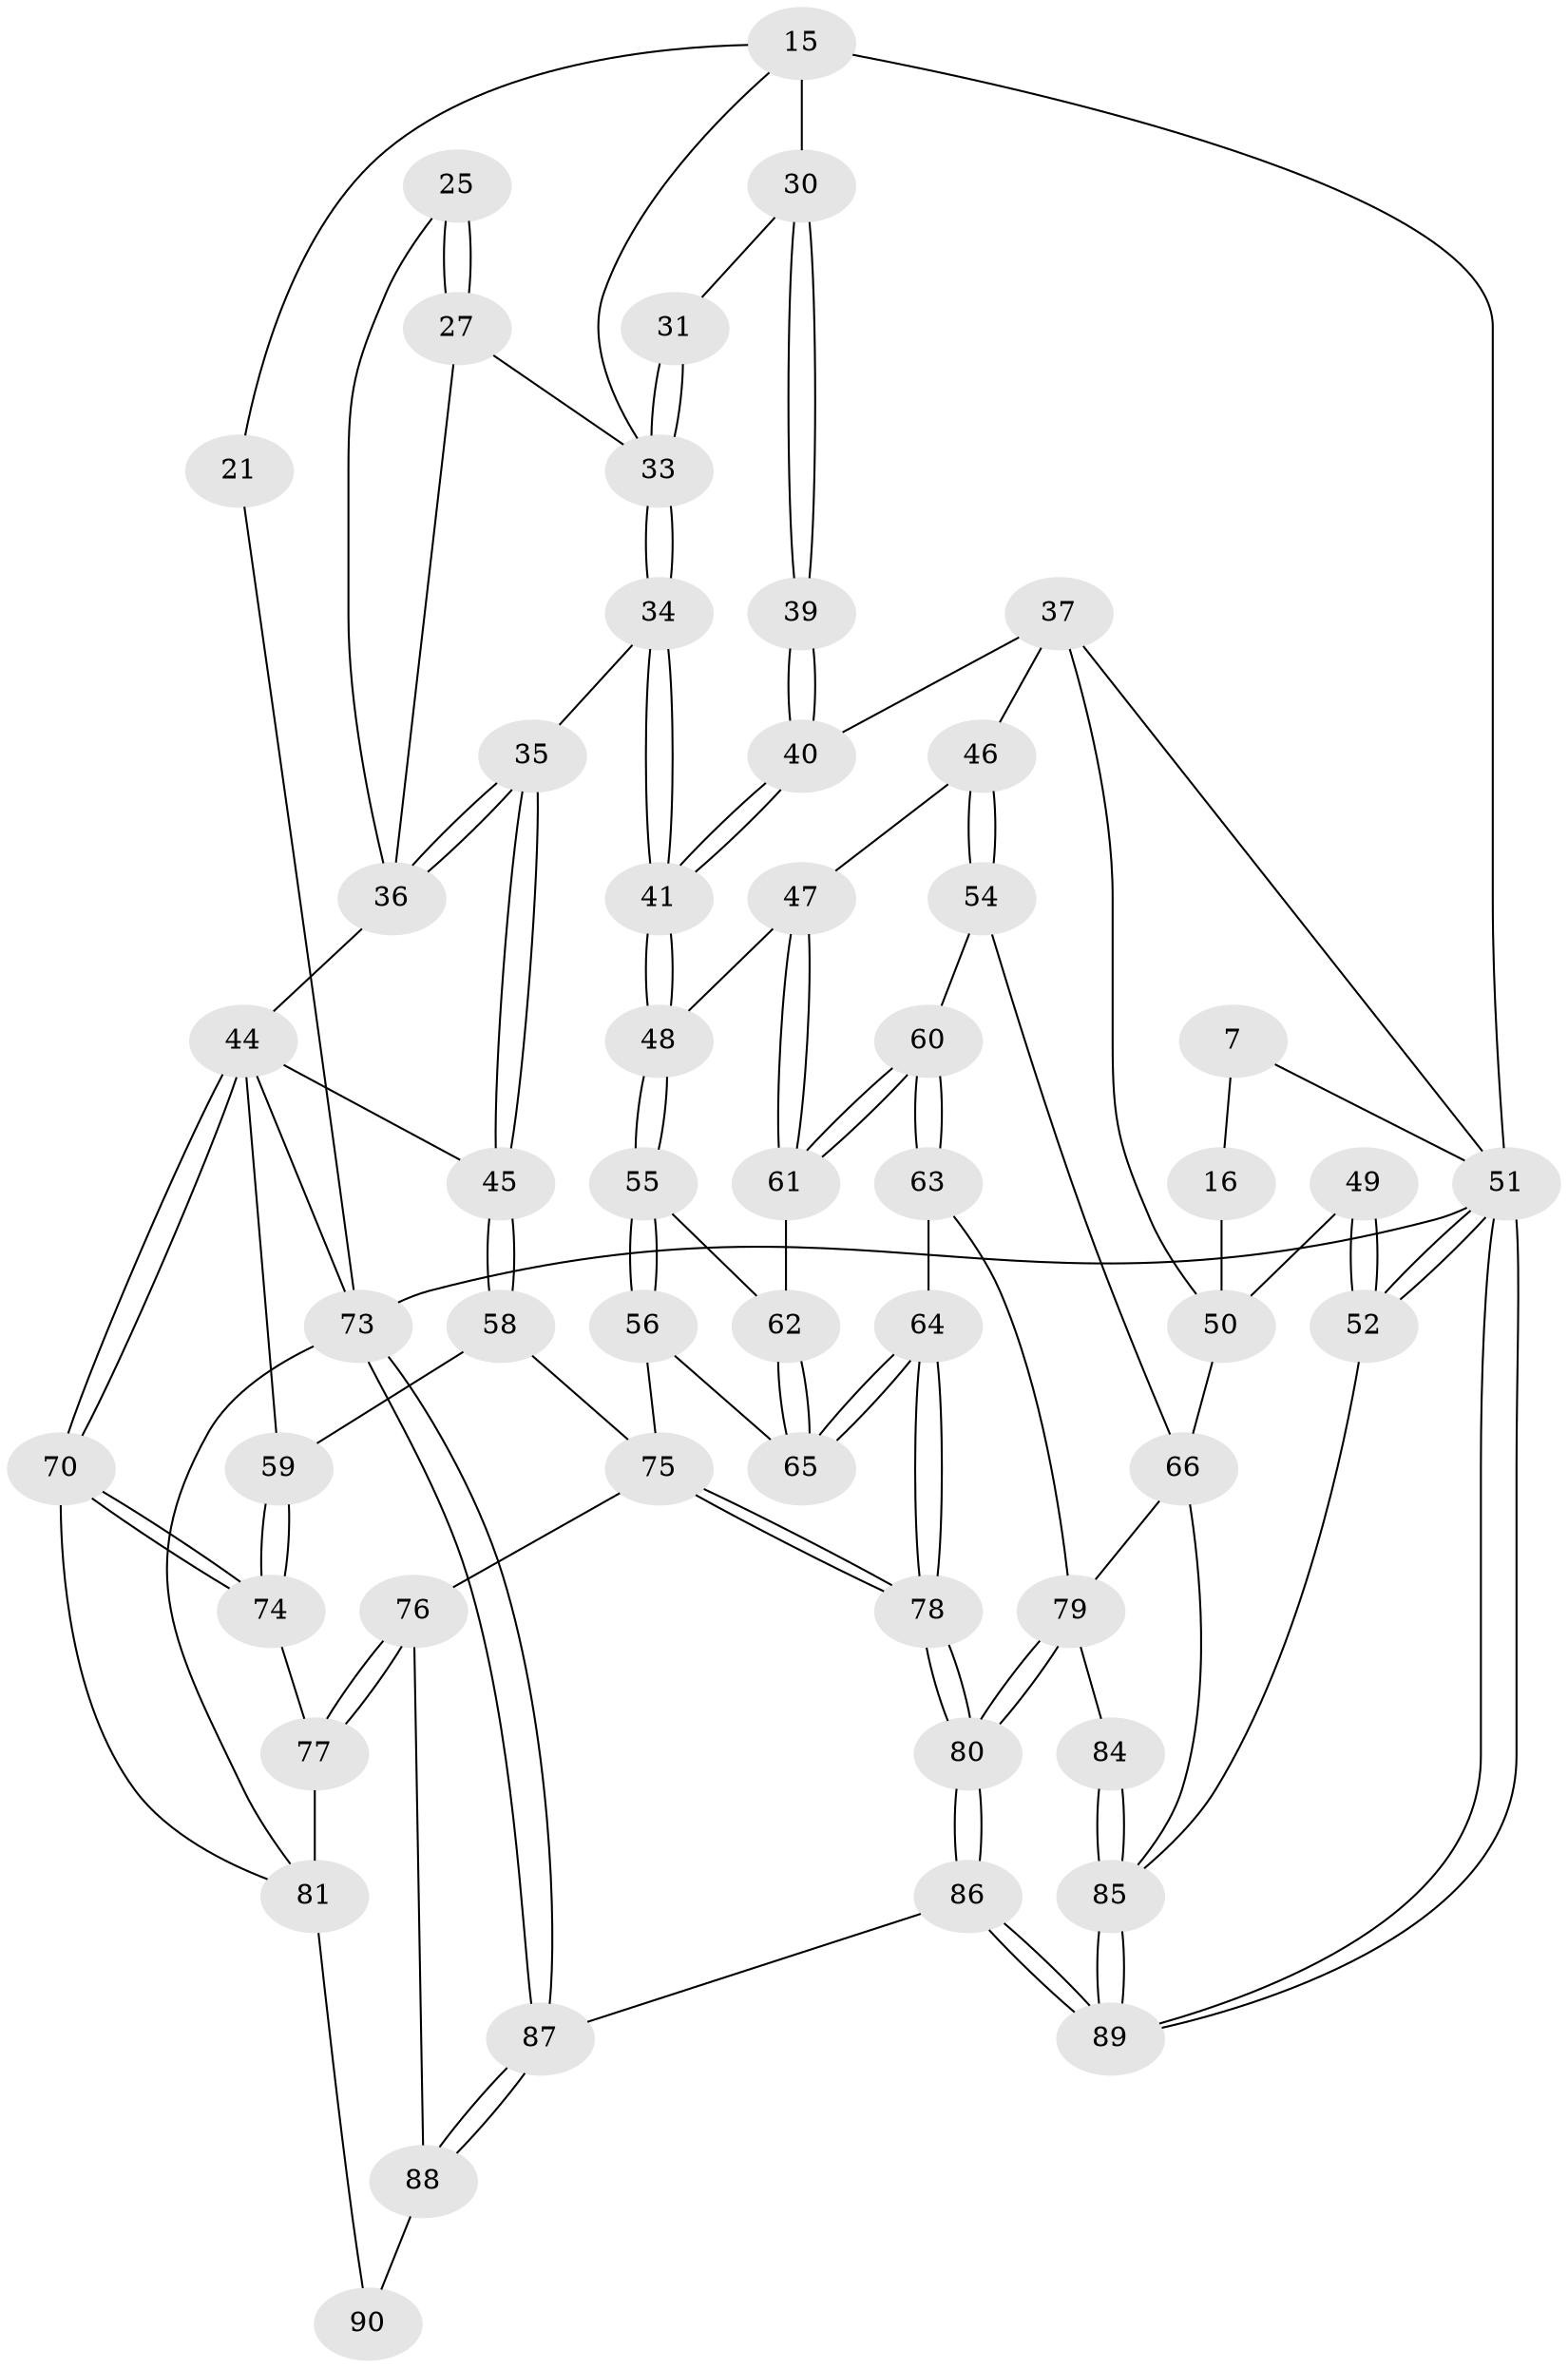 // original degree distribution, {3: 0.044444444444444446, 6: 0.23333333333333334, 5: 0.5111111111111111, 4: 0.2111111111111111}
// Generated by graph-tools (version 1.1) at 2025/05/03/04/25 22:05:28]
// undirected, 54 vertices, 121 edges
graph export_dot {
graph [start="1"]
  node [color=gray90,style=filled];
  7 [pos="+0.8272174619596062+0.12202250940378037",super="+1+2"];
  15 [pos="+0.43765464973097973+0",super="+14"];
  16 [pos="+1+0.004519525756586966",super="+8"];
  21 [pos="+0+0"];
  25 [pos="+0.1596340473166167+0.30147003227905167"];
  27 [pos="+0.21758864779975376+0.2875429138241329",super="+19+18"];
  30 [pos="+0.4594534699530696+0.3039262865787459"];
  31 [pos="+0.3971187093315411+0.3159867241062742"];
  33 [pos="+0.3383920798990579+0.3864867213171318",super="+29+28+20"];
  34 [pos="+0.33514457987383633+0.43762113490567706"];
  35 [pos="+0.29287367904312384+0.44709698410588816"];
  36 [pos="+0.18569301200140975+0.40733863749963767",super="+26"];
  37 [pos="+0.5983724612253231+0.4115833353306373",super="+11"];
  39 [pos="+0.4672208519684633+0.3148744622237598"];
  40 [pos="+0.42324549184878935+0.4360422428366662",super="+38"];
  41 [pos="+0.37303112976002145+0.47122606797518934"];
  44 [pos="+0+0.42049853509604534",super="+43+23+42"];
  45 [pos="+0.1955419674183534+0.5812099515030119"];
  46 [pos="+0.5845372061654652+0.43948696444837626"];
  47 [pos="+0.5122846970693956+0.5194807333964307"];
  48 [pos="+0.385824831424825+0.499498037727198"];
  49 [pos="+1+0.42425197381864377"];
  50 [pos="+0.8035390975030644+0.4110477646900576",super="+32"];
  51 [pos="+1+1",super="+3+12"];
  52 [pos="+1+0.6557615561870462"];
  54 [pos="+0.6299824768596226+0.6042526249965734"];
  55 [pos="+0.3653556211832994+0.592991383545019"];
  56 [pos="+0.35084974273546893+0.6198780834919818"];
  58 [pos="+0.1908045822609406+0.5914868580894149"];
  59 [pos="+0.18763995344013953+0.5921897596392737"];
  60 [pos="+0.6087645093863905+0.6103188528672457"];
  61 [pos="+0.5178949630939964+0.5444923571516728"];
  62 [pos="+0.49430445202067674+0.6035895584229668"];
  63 [pos="+0.5677010860504018+0.6573800953664636"];
  64 [pos="+0.5205213600137741+0.6809576049531159"];
  65 [pos="+0.5045308956095046+0.6474480941148444"];
  66 [pos="+0.7741539254795798+0.6332322884826922",super="+53"];
  70 [pos="+0+0.5262031377218885"];
  73 [pos="+0+1",super="+24"];
  74 [pos="+0.15525296886873327+0.6252244406712371"];
  75 [pos="+0.3392007550700876+0.6989947032180991",super="+57"];
  76 [pos="+0.25831354697893355+0.7859770926536066"];
  77 [pos="+0.13180563204235485+0.6860932880695543"];
  78 [pos="+0.4772103600004202+0.7824140601582368"];
  79 [pos="+0.5966194566208735+0.8199061068364626",super="+67"];
  80 [pos="+0.515623471930472+0.8672614495117883"];
  81 [pos="+0.10395549221529354+0.7092930955655936",super="+72"];
  84 [pos="+0.8082778199687525+0.8306816871131066"];
  85 [pos="+0.8442641386209504+0.9303376783830891",super="+68+69"];
  86 [pos="+0.47343692064491094+1"];
  87 [pos="+0.45600295948959163+1"];
  88 [pos="+0.411588389344653+1",super="+82"];
  89 [pos="+0.892676410147325+1"];
  90 [pos="+0.0892446540589041+0.890846521663302",super="+83"];
  7 -- 16 [weight=2];
  7 -- 51 [weight=2];
  15 -- 21;
  15 -- 51 [weight=2];
  15 -- 30;
  15 -- 33;
  16 -- 50 [weight=2];
  21 -- 73;
  25 -- 27 [weight=2];
  25 -- 27;
  25 -- 36;
  27 -- 33 [weight=2];
  27 -- 36;
  30 -- 31;
  30 -- 39;
  30 -- 39;
  31 -- 33 [weight=2];
  31 -- 33;
  33 -- 34;
  33 -- 34;
  34 -- 35;
  34 -- 41;
  34 -- 41;
  35 -- 36;
  35 -- 36;
  35 -- 45;
  35 -- 45;
  36 -- 44 [weight=2];
  37 -- 46;
  37 -- 40;
  37 -- 50;
  37 -- 51;
  39 -- 40 [weight=2];
  39 -- 40;
  40 -- 41;
  40 -- 41;
  41 -- 48;
  41 -- 48;
  44 -- 70;
  44 -- 70;
  44 -- 59;
  44 -- 73;
  44 -- 45;
  45 -- 58;
  45 -- 58;
  46 -- 47;
  46 -- 54;
  46 -- 54;
  47 -- 48;
  47 -- 61;
  47 -- 61;
  48 -- 55;
  48 -- 55;
  49 -- 50 [weight=2];
  49 -- 52;
  49 -- 52;
  50 -- 66;
  51 -- 52;
  51 -- 52;
  51 -- 89;
  51 -- 89;
  51 -- 73 [weight=2];
  52 -- 85;
  54 -- 60;
  54 -- 66;
  55 -- 56;
  55 -- 56;
  55 -- 62;
  56 -- 65;
  56 -- 75;
  58 -- 59;
  58 -- 75;
  59 -- 74;
  59 -- 74;
  60 -- 61;
  60 -- 61;
  60 -- 63;
  60 -- 63;
  61 -- 62;
  62 -- 65;
  62 -- 65;
  63 -- 64;
  63 -- 79;
  64 -- 65;
  64 -- 65;
  64 -- 78;
  64 -- 78;
  66 -- 85;
  66 -- 79;
  70 -- 74;
  70 -- 74;
  70 -- 81;
  73 -- 87;
  73 -- 87;
  73 -- 81;
  74 -- 77;
  75 -- 76;
  75 -- 78;
  75 -- 78;
  76 -- 77;
  76 -- 77;
  76 -- 88;
  77 -- 81;
  78 -- 80;
  78 -- 80;
  79 -- 80;
  79 -- 80;
  79 -- 84;
  80 -- 86;
  80 -- 86;
  81 -- 90 [weight=2];
  84 -- 85 [weight=2];
  84 -- 85;
  85 -- 89;
  85 -- 89;
  86 -- 87;
  86 -- 89;
  86 -- 89;
  87 -- 88;
  87 -- 88;
  88 -- 90 [weight=2];
}

